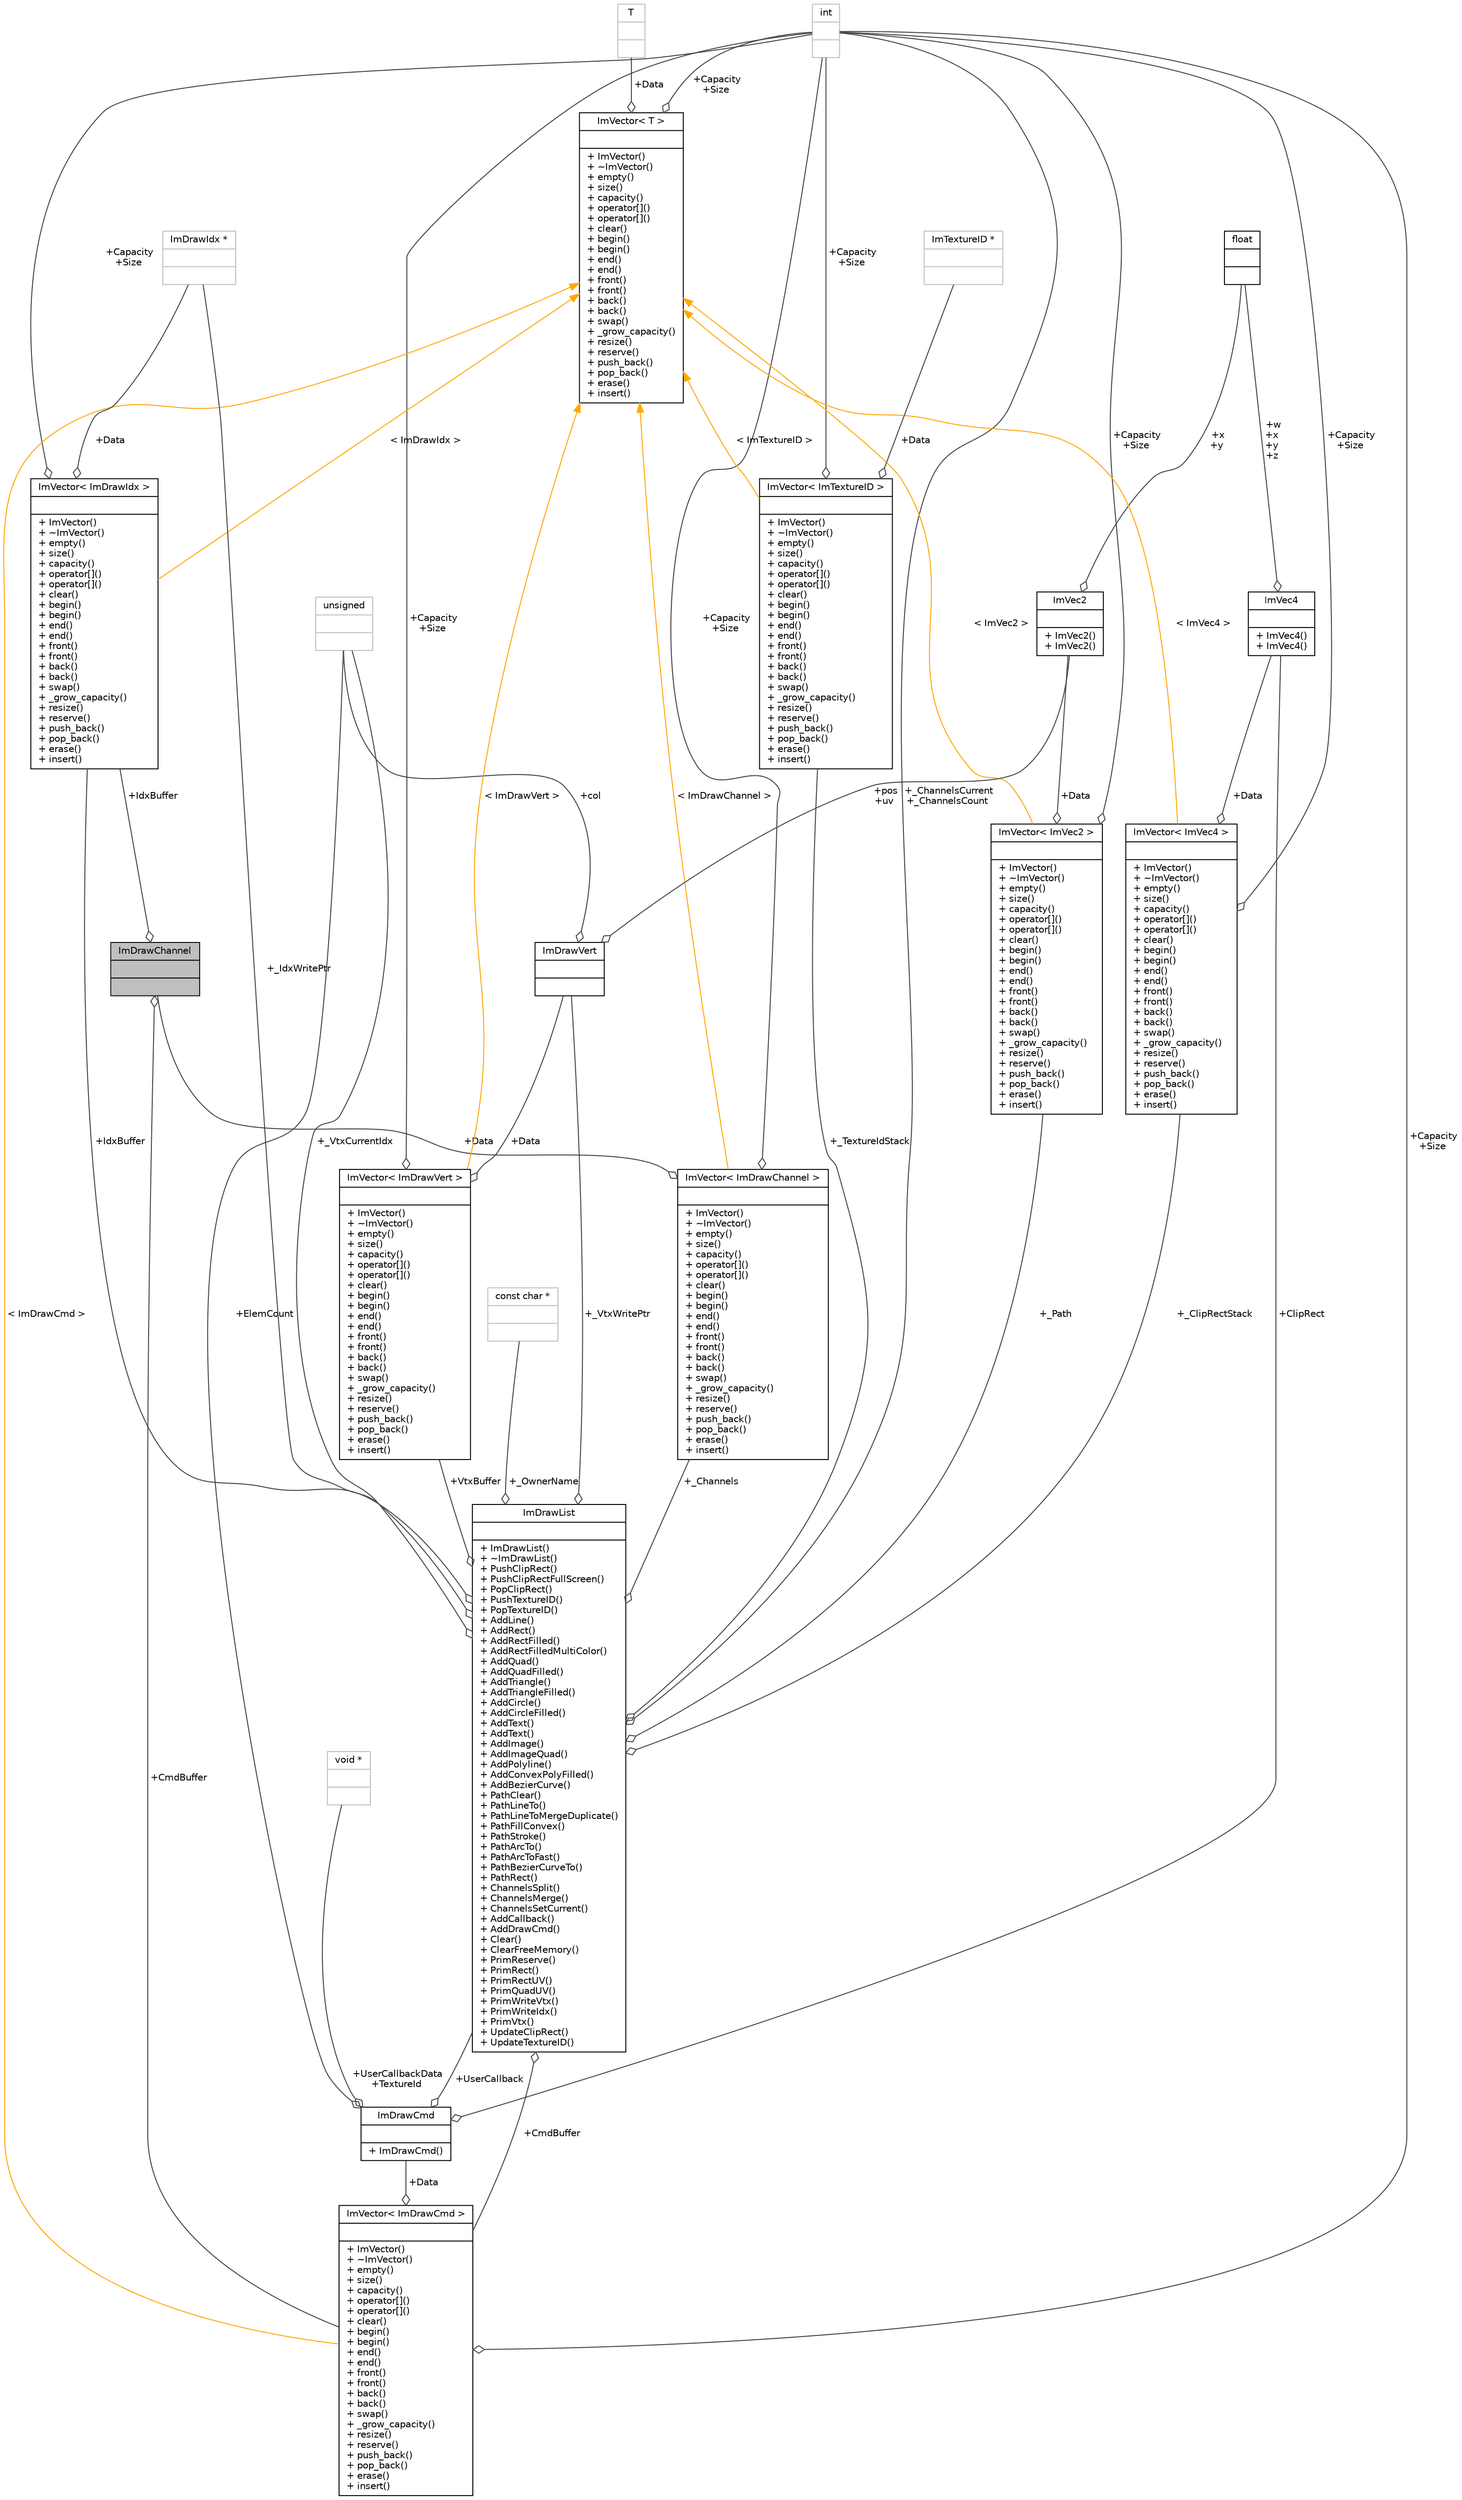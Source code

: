 digraph "ImDrawChannel"
{
 // INTERACTIVE_SVG=YES
  bgcolor="transparent";
  edge [fontname="Helvetica",fontsize="10",labelfontname="Helvetica",labelfontsize="10"];
  node [fontname="Helvetica",fontsize="10",shape=record];
  Node1 [label="{ImDrawChannel\n||}",height=0.2,width=0.4,color="black", fillcolor="grey75", style="filled" fontcolor="black"];
  Node2 -> Node1 [color="grey25",fontsize="10",style="solid",label=" +CmdBuffer" ,arrowhead="odiamond",fontname="Helvetica"];
  Node2 [label="{ImVector\< ImDrawCmd \>\n||+ ImVector()\l+ ~ImVector()\l+ empty()\l+ size()\l+ capacity()\l+ operator[]()\l+ operator[]()\l+ clear()\l+ begin()\l+ begin()\l+ end()\l+ end()\l+ front()\l+ front()\l+ back()\l+ back()\l+ swap()\l+ _grow_capacity()\l+ resize()\l+ reserve()\l+ push_back()\l+ pop_back()\l+ erase()\l+ insert()\l}",height=0.2,width=0.4,color="black",URL="$d3/d32/classImVector.html"];
  Node3 -> Node2 [color="grey25",fontsize="10",style="solid",label=" +Data" ,arrowhead="odiamond",fontname="Helvetica"];
  Node3 [label="{ImDrawCmd\n||+ ImDrawCmd()\l}",height=0.2,width=0.4,color="black",URL="$d9/de6/structImDrawCmd.html"];
  Node4 -> Node3 [color="grey25",fontsize="10",style="solid",label=" +ClipRect" ,arrowhead="odiamond",fontname="Helvetica"];
  Node4 [label="{ImVec4\n||+ ImVec4()\l+ ImVec4()\l}",height=0.2,width=0.4,color="black",URL="$dc/dee/structImVec4.html"];
  Node5 -> Node4 [color="grey25",fontsize="10",style="solid",label=" +w\n+x\n+y\n+z" ,arrowhead="odiamond",fontname="Helvetica"];
  Node5 [label="{float\n||}",height=0.2,width=0.4,color="black",URL="$d4/dc3/classfloat.html"];
  Node6 -> Node3 [color="grey25",fontsize="10",style="solid",label=" +ElemCount" ,arrowhead="odiamond",fontname="Helvetica"];
  Node6 [label="{unsigned\n||}",height=0.2,width=0.4,color="grey75"];
  Node7 -> Node3 [color="grey25",fontsize="10",style="solid",label=" +UserCallbackData\n+TextureId" ,arrowhead="odiamond",fontname="Helvetica"];
  Node7 [label="{void *\n||}",height=0.2,width=0.4,color="grey75"];
  Node8 -> Node3 [color="grey25",fontsize="10",style="solid",label=" +UserCallback" ,arrowhead="odiamond",fontname="Helvetica"];
  Node8 [label="{ImDrawList\n||+ ImDrawList()\l+ ~ImDrawList()\l+ PushClipRect()\l+ PushClipRectFullScreen()\l+ PopClipRect()\l+ PushTextureID()\l+ PopTextureID()\l+ AddLine()\l+ AddRect()\l+ AddRectFilled()\l+ AddRectFilledMultiColor()\l+ AddQuad()\l+ AddQuadFilled()\l+ AddTriangle()\l+ AddTriangleFilled()\l+ AddCircle()\l+ AddCircleFilled()\l+ AddText()\l+ AddText()\l+ AddImage()\l+ AddImageQuad()\l+ AddPolyline()\l+ AddConvexPolyFilled()\l+ AddBezierCurve()\l+ PathClear()\l+ PathLineTo()\l+ PathLineToMergeDuplicate()\l+ PathFillConvex()\l+ PathStroke()\l+ PathArcTo()\l+ PathArcToFast()\l+ PathBezierCurveTo()\l+ PathRect()\l+ ChannelsSplit()\l+ ChannelsMerge()\l+ ChannelsSetCurrent()\l+ AddCallback()\l+ AddDrawCmd()\l+ Clear()\l+ ClearFreeMemory()\l+ PrimReserve()\l+ PrimRect()\l+ PrimRectUV()\l+ PrimQuadUV()\l+ PrimWriteVtx()\l+ PrimWriteIdx()\l+ PrimVtx()\l+ UpdateClipRect()\l+ UpdateTextureID()\l}",height=0.2,width=0.4,color="black",URL="$d2/d31/structImDrawList.html"];
  Node9 -> Node8 [color="grey25",fontsize="10",style="solid",label=" +_ClipRectStack" ,arrowhead="odiamond",fontname="Helvetica"];
  Node9 [label="{ImVector\< ImVec4 \>\n||+ ImVector()\l+ ~ImVector()\l+ empty()\l+ size()\l+ capacity()\l+ operator[]()\l+ operator[]()\l+ clear()\l+ begin()\l+ begin()\l+ end()\l+ end()\l+ front()\l+ front()\l+ back()\l+ back()\l+ swap()\l+ _grow_capacity()\l+ resize()\l+ reserve()\l+ push_back()\l+ pop_back()\l+ erase()\l+ insert()\l}",height=0.2,width=0.4,color="black",URL="$d3/d32/classImVector.html"];
  Node4 -> Node9 [color="grey25",fontsize="10",style="solid",label=" +Data" ,arrowhead="odiamond",fontname="Helvetica"];
  Node10 -> Node9 [color="grey25",fontsize="10",style="solid",label=" +Capacity\n+Size" ,arrowhead="odiamond",fontname="Helvetica"];
  Node10 [label="{int\n||}",height=0.2,width=0.4,color="grey75"];
  Node11 -> Node9 [dir="back",color="orange",fontsize="10",style="solid",label=" \< ImVec4 \>" ,fontname="Helvetica"];
  Node11 [label="{ImVector\< T \>\n||+ ImVector()\l+ ~ImVector()\l+ empty()\l+ size()\l+ capacity()\l+ operator[]()\l+ operator[]()\l+ clear()\l+ begin()\l+ begin()\l+ end()\l+ end()\l+ front()\l+ front()\l+ back()\l+ back()\l+ swap()\l+ _grow_capacity()\l+ resize()\l+ reserve()\l+ push_back()\l+ pop_back()\l+ erase()\l+ insert()\l}",height=0.2,width=0.4,color="black",URL="$d3/d32/classImVector.html"];
  Node10 -> Node11 [color="grey25",fontsize="10",style="solid",label=" +Capacity\n+Size" ,arrowhead="odiamond",fontname="Helvetica"];
  Node12 -> Node11 [color="grey25",fontsize="10",style="solid",label=" +Data" ,arrowhead="odiamond",fontname="Helvetica"];
  Node12 [label="{T\n||}",height=0.2,width=0.4,color="grey75"];
  Node13 -> Node8 [color="grey25",fontsize="10",style="solid",label=" +_IdxWritePtr" ,arrowhead="odiamond",fontname="Helvetica"];
  Node13 [label="{ImDrawIdx *\n||}",height=0.2,width=0.4,color="grey75"];
  Node14 -> Node8 [color="grey25",fontsize="10",style="solid",label=" +VtxBuffer" ,arrowhead="odiamond",fontname="Helvetica"];
  Node14 [label="{ImVector\< ImDrawVert \>\n||+ ImVector()\l+ ~ImVector()\l+ empty()\l+ size()\l+ capacity()\l+ operator[]()\l+ operator[]()\l+ clear()\l+ begin()\l+ begin()\l+ end()\l+ end()\l+ front()\l+ front()\l+ back()\l+ back()\l+ swap()\l+ _grow_capacity()\l+ resize()\l+ reserve()\l+ push_back()\l+ pop_back()\l+ erase()\l+ insert()\l}",height=0.2,width=0.4,color="black",URL="$d3/d32/classImVector.html"];
  Node10 -> Node14 [color="grey25",fontsize="10",style="solid",label=" +Capacity\n+Size" ,arrowhead="odiamond",fontname="Helvetica"];
  Node15 -> Node14 [color="grey25",fontsize="10",style="solid",label=" +Data" ,arrowhead="odiamond",fontname="Helvetica"];
  Node15 [label="{ImDrawVert\n||}",height=0.2,width=0.4,color="black",URL="$d3/dfa/structImDrawVert.html"];
  Node16 -> Node15 [color="grey25",fontsize="10",style="solid",label=" +pos\n+uv" ,arrowhead="odiamond",fontname="Helvetica"];
  Node16 [label="{ImVec2\n||+ ImVec2()\l+ ImVec2()\l}",height=0.2,width=0.4,color="black",URL="$d3/dc2/structImVec2.html"];
  Node5 -> Node16 [color="grey25",fontsize="10",style="solid",label=" +x\n+y" ,arrowhead="odiamond",fontname="Helvetica"];
  Node6 -> Node15 [color="grey25",fontsize="10",style="solid",label=" +col" ,arrowhead="odiamond",fontname="Helvetica"];
  Node11 -> Node14 [dir="back",color="orange",fontsize="10",style="solid",label=" \< ImDrawVert \>" ,fontname="Helvetica"];
  Node17 -> Node8 [color="grey25",fontsize="10",style="solid",label=" +_Channels" ,arrowhead="odiamond",fontname="Helvetica"];
  Node17 [label="{ImVector\< ImDrawChannel \>\n||+ ImVector()\l+ ~ImVector()\l+ empty()\l+ size()\l+ capacity()\l+ operator[]()\l+ operator[]()\l+ clear()\l+ begin()\l+ begin()\l+ end()\l+ end()\l+ front()\l+ front()\l+ back()\l+ back()\l+ swap()\l+ _grow_capacity()\l+ resize()\l+ reserve()\l+ push_back()\l+ pop_back()\l+ erase()\l+ insert()\l}",height=0.2,width=0.4,color="black",URL="$d3/d32/classImVector.html"];
  Node10 -> Node17 [color="grey25",fontsize="10",style="solid",label=" +Capacity\n+Size" ,arrowhead="odiamond",fontname="Helvetica"];
  Node1 -> Node17 [color="grey25",fontsize="10",style="solid",label=" +Data" ,arrowhead="odiamond",fontname="Helvetica"];
  Node11 -> Node17 [dir="back",color="orange",fontsize="10",style="solid",label=" \< ImDrawChannel \>" ,fontname="Helvetica"];
  Node18 -> Node8 [color="grey25",fontsize="10",style="solid",label=" +_Path" ,arrowhead="odiamond",fontname="Helvetica"];
  Node18 [label="{ImVector\< ImVec2 \>\n||+ ImVector()\l+ ~ImVector()\l+ empty()\l+ size()\l+ capacity()\l+ operator[]()\l+ operator[]()\l+ clear()\l+ begin()\l+ begin()\l+ end()\l+ end()\l+ front()\l+ front()\l+ back()\l+ back()\l+ swap()\l+ _grow_capacity()\l+ resize()\l+ reserve()\l+ push_back()\l+ pop_back()\l+ erase()\l+ insert()\l}",height=0.2,width=0.4,color="black",URL="$d3/d32/classImVector.html"];
  Node16 -> Node18 [color="grey25",fontsize="10",style="solid",label=" +Data" ,arrowhead="odiamond",fontname="Helvetica"];
  Node10 -> Node18 [color="grey25",fontsize="10",style="solid",label=" +Capacity\n+Size" ,arrowhead="odiamond",fontname="Helvetica"];
  Node11 -> Node18 [dir="back",color="orange",fontsize="10",style="solid",label=" \< ImVec2 \>" ,fontname="Helvetica"];
  Node10 -> Node8 [color="grey25",fontsize="10",style="solid",label=" +_ChannelsCurrent\n+_ChannelsCount" ,arrowhead="odiamond",fontname="Helvetica"];
  Node15 -> Node8 [color="grey25",fontsize="10",style="solid",label=" +_VtxWritePtr" ,arrowhead="odiamond",fontname="Helvetica"];
  Node19 -> Node8 [color="grey25",fontsize="10",style="solid",label=" +_OwnerName" ,arrowhead="odiamond",fontname="Helvetica"];
  Node19 [label="{const char *\n||}",height=0.2,width=0.4,color="grey75"];
  Node2 -> Node8 [color="grey25",fontsize="10",style="solid",label=" +CmdBuffer" ,arrowhead="odiamond",fontname="Helvetica"];
  Node6 -> Node8 [color="grey25",fontsize="10",style="solid",label=" +_VtxCurrentIdx" ,arrowhead="odiamond",fontname="Helvetica"];
  Node20 -> Node8 [color="grey25",fontsize="10",style="solid",label=" +IdxBuffer" ,arrowhead="odiamond",fontname="Helvetica"];
  Node20 [label="{ImVector\< ImDrawIdx \>\n||+ ImVector()\l+ ~ImVector()\l+ empty()\l+ size()\l+ capacity()\l+ operator[]()\l+ operator[]()\l+ clear()\l+ begin()\l+ begin()\l+ end()\l+ end()\l+ front()\l+ front()\l+ back()\l+ back()\l+ swap()\l+ _grow_capacity()\l+ resize()\l+ reserve()\l+ push_back()\l+ pop_back()\l+ erase()\l+ insert()\l}",height=0.2,width=0.4,color="black",URL="$d3/d32/classImVector.html"];
  Node13 -> Node20 [color="grey25",fontsize="10",style="solid",label=" +Data" ,arrowhead="odiamond",fontname="Helvetica"];
  Node10 -> Node20 [color="grey25",fontsize="10",style="solid",label=" +Capacity\n+Size" ,arrowhead="odiamond",fontname="Helvetica"];
  Node11 -> Node20 [dir="back",color="orange",fontsize="10",style="solid",label=" \< ImDrawIdx \>" ,fontname="Helvetica"];
  Node21 -> Node8 [color="grey25",fontsize="10",style="solid",label=" +_TextureIdStack" ,arrowhead="odiamond",fontname="Helvetica"];
  Node21 [label="{ImVector\< ImTextureID \>\n||+ ImVector()\l+ ~ImVector()\l+ empty()\l+ size()\l+ capacity()\l+ operator[]()\l+ operator[]()\l+ clear()\l+ begin()\l+ begin()\l+ end()\l+ end()\l+ front()\l+ front()\l+ back()\l+ back()\l+ swap()\l+ _grow_capacity()\l+ resize()\l+ reserve()\l+ push_back()\l+ pop_back()\l+ erase()\l+ insert()\l}",height=0.2,width=0.4,color="black",URL="$d3/d32/classImVector.html"];
  Node10 -> Node21 [color="grey25",fontsize="10",style="solid",label=" +Capacity\n+Size" ,arrowhead="odiamond",fontname="Helvetica"];
  Node22 -> Node21 [color="grey25",fontsize="10",style="solid",label=" +Data" ,arrowhead="odiamond",fontname="Helvetica"];
  Node22 [label="{ImTextureID *\n||}",height=0.2,width=0.4,color="grey75"];
  Node11 -> Node21 [dir="back",color="orange",fontsize="10",style="solid",label=" \< ImTextureID \>" ,fontname="Helvetica"];
  Node10 -> Node2 [color="grey25",fontsize="10",style="solid",label=" +Capacity\n+Size" ,arrowhead="odiamond",fontname="Helvetica"];
  Node11 -> Node2 [dir="back",color="orange",fontsize="10",style="solid",label=" \< ImDrawCmd \>" ,fontname="Helvetica"];
  Node20 -> Node1 [color="grey25",fontsize="10",style="solid",label=" +IdxBuffer" ,arrowhead="odiamond",fontname="Helvetica"];
}
